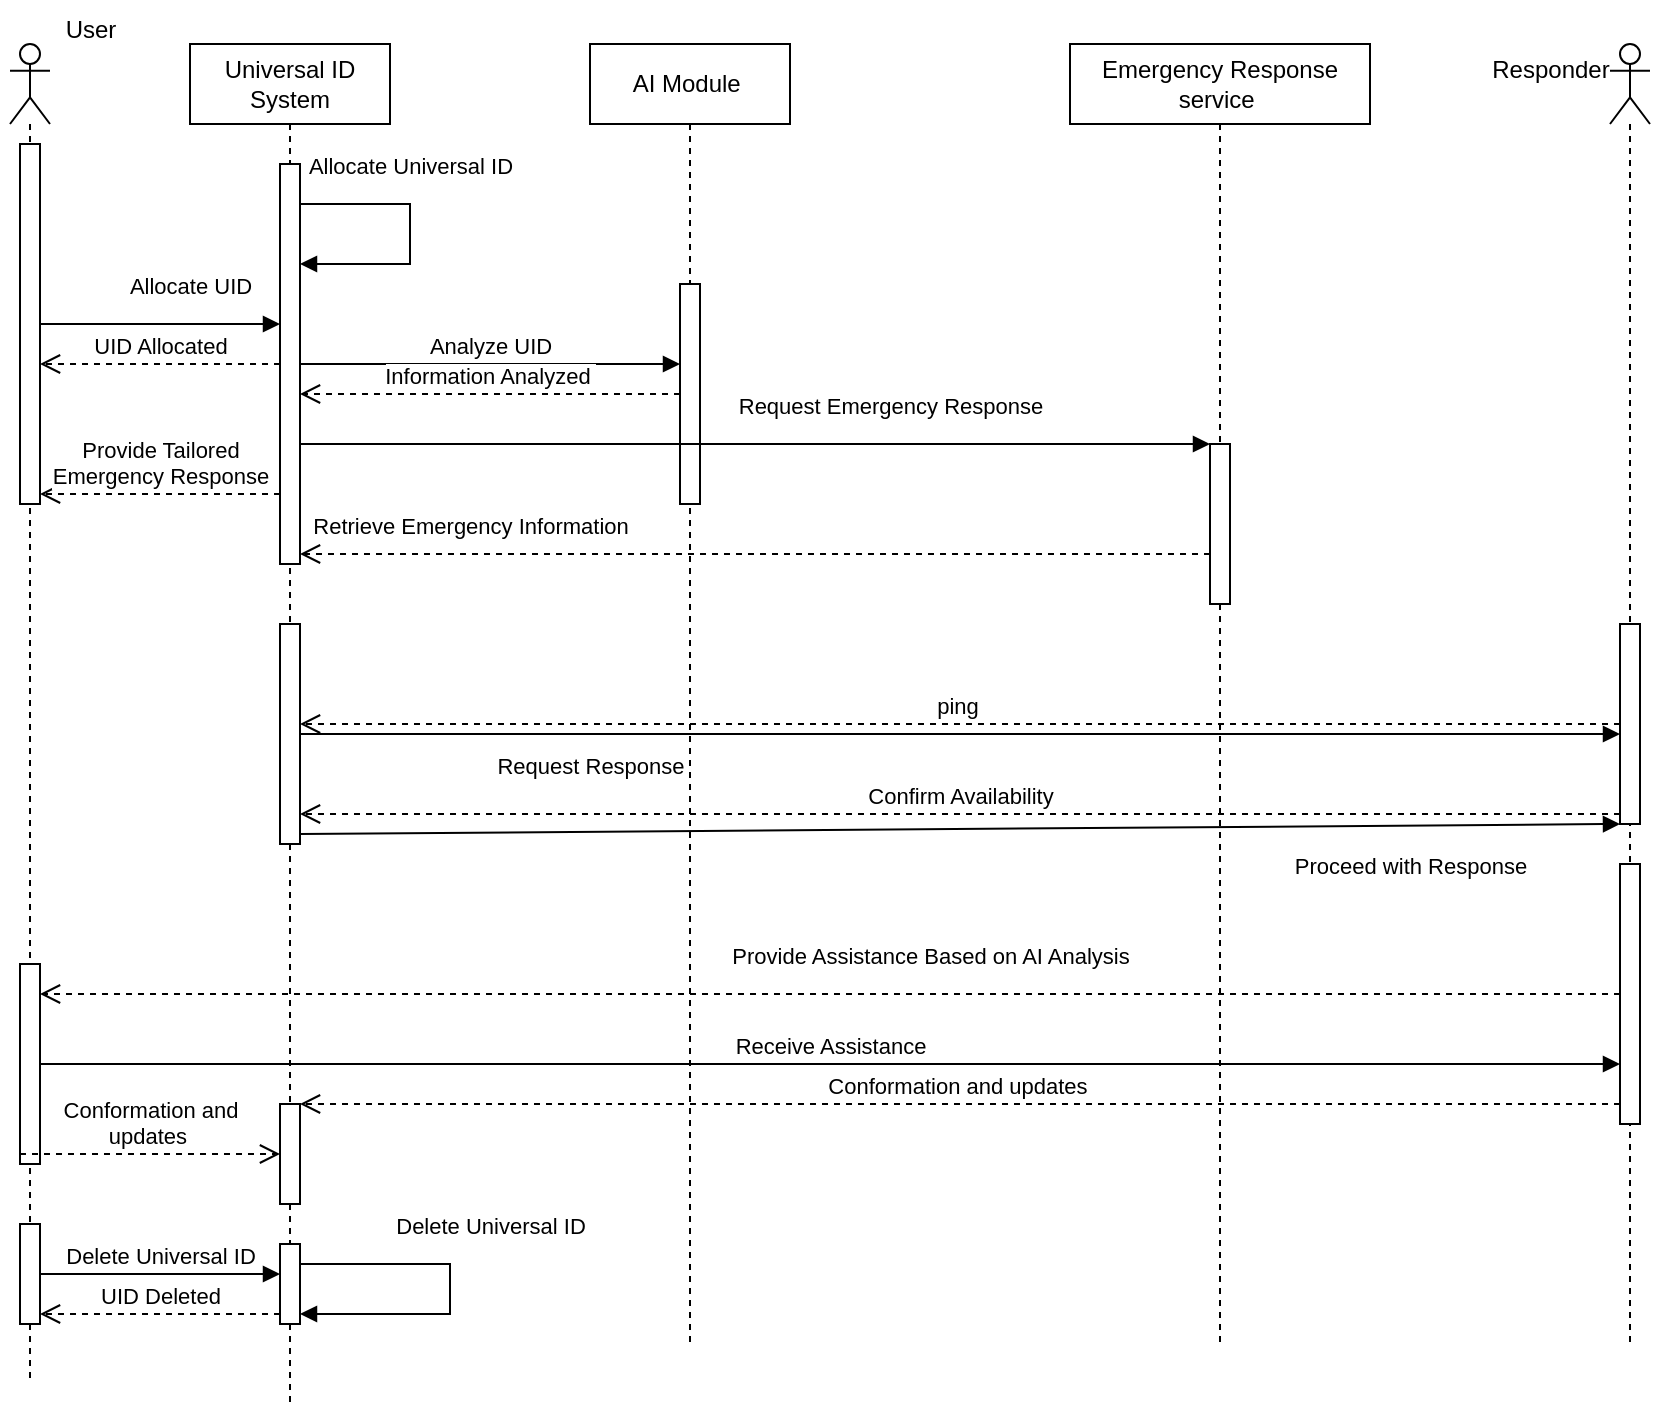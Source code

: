 <mxfile version="24.2.0" type="github">
  <diagram name="Page-1" id="MyoNyQ0nnHwNe6dcFmiM">
    <mxGraphModel dx="1041" dy="678" grid="1" gridSize="10" guides="1" tooltips="1" connect="1" arrows="1" fold="1" page="1" pageScale="1" pageWidth="850" pageHeight="1100" math="0" shadow="0">
      <root>
        <mxCell id="0" />
        <mxCell id="1" parent="0" />
        <mxCell id="eU1RFUQ6_G9lxaWs668X-1" value="" style="shape=umlLifeline;perimeter=lifelinePerimeter;whiteSpace=wrap;html=1;container=1;dropTarget=0;collapsible=0;recursiveResize=0;outlineConnect=0;portConstraint=eastwest;newEdgeStyle={&quot;curved&quot;:0,&quot;rounded&quot;:0};participant=umlActor;" vertex="1" parent="1">
          <mxGeometry x="20" y="50" width="20" height="670" as="geometry" />
        </mxCell>
        <mxCell id="eU1RFUQ6_G9lxaWs668X-5" value="" style="html=1;points=[[0,0,0,0,5],[0,1,0,0,-5],[1,0,0,0,5],[1,1,0,0,-5]];perimeter=orthogonalPerimeter;outlineConnect=0;targetShapes=umlLifeline;portConstraint=eastwest;newEdgeStyle={&quot;curved&quot;:0,&quot;rounded&quot;:0};" vertex="1" parent="eU1RFUQ6_G9lxaWs668X-1">
          <mxGeometry x="5" y="50" width="10" height="180" as="geometry" />
        </mxCell>
        <mxCell id="eU1RFUQ6_G9lxaWs668X-32" value="" style="html=1;points=[[0,0,0,0,5],[0,1,0,0,-5],[1,0,0,0,5],[1,1,0,0,-5]];perimeter=orthogonalPerimeter;outlineConnect=0;targetShapes=umlLifeline;portConstraint=eastwest;newEdgeStyle={&quot;curved&quot;:0,&quot;rounded&quot;:0};" vertex="1" parent="eU1RFUQ6_G9lxaWs668X-1">
          <mxGeometry x="5" y="460" width="10" height="100" as="geometry" />
        </mxCell>
        <mxCell id="eU1RFUQ6_G9lxaWs668X-39" value="" style="html=1;points=[[0,0,0,0,5],[0,1,0,0,-5],[1,0,0,0,5],[1,1,0,0,-5]];perimeter=orthogonalPerimeter;outlineConnect=0;targetShapes=umlLifeline;portConstraint=eastwest;newEdgeStyle={&quot;curved&quot;:0,&quot;rounded&quot;:0};" vertex="1" parent="eU1RFUQ6_G9lxaWs668X-1">
          <mxGeometry x="5" y="590" width="10" height="50" as="geometry" />
        </mxCell>
        <mxCell id="eU1RFUQ6_G9lxaWs668X-2" value="" style="shape=umlLifeline;perimeter=lifelinePerimeter;whiteSpace=wrap;html=1;container=1;dropTarget=0;collapsible=0;recursiveResize=0;outlineConnect=0;portConstraint=eastwest;newEdgeStyle={&quot;curved&quot;:0,&quot;rounded&quot;:0};participant=umlActor;" vertex="1" parent="1">
          <mxGeometry x="820" y="50" width="20" height="650" as="geometry" />
        </mxCell>
        <mxCell id="eU1RFUQ6_G9lxaWs668X-24" value="" style="html=1;points=[[0,0,0,0,5],[0,1,0,0,-5],[1,0,0,0,5],[1,1,0,0,-5]];perimeter=orthogonalPerimeter;outlineConnect=0;targetShapes=umlLifeline;portConstraint=eastwest;newEdgeStyle={&quot;curved&quot;:0,&quot;rounded&quot;:0};" vertex="1" parent="eU1RFUQ6_G9lxaWs668X-2">
          <mxGeometry x="5" y="290" width="10" height="100" as="geometry" />
        </mxCell>
        <mxCell id="eU1RFUQ6_G9lxaWs668X-34" value="" style="html=1;points=[[0,0,0,0,5],[0,1,0,0,-5],[1,0,0,0,5],[1,1,0,0,-5]];perimeter=orthogonalPerimeter;outlineConnect=0;targetShapes=umlLifeline;portConstraint=eastwest;newEdgeStyle={&quot;curved&quot;:0,&quot;rounded&quot;:0};" vertex="1" parent="eU1RFUQ6_G9lxaWs668X-2">
          <mxGeometry x="5" y="410" width="10" height="130" as="geometry" />
        </mxCell>
        <mxCell id="eU1RFUQ6_G9lxaWs668X-3" value="Universal ID System" style="shape=umlLifeline;perimeter=lifelinePerimeter;whiteSpace=wrap;html=1;container=1;dropTarget=0;collapsible=0;recursiveResize=0;outlineConnect=0;portConstraint=eastwest;newEdgeStyle={&quot;curved&quot;:0,&quot;rounded&quot;:0};" vertex="1" parent="1">
          <mxGeometry x="110" y="50" width="100" height="680" as="geometry" />
        </mxCell>
        <mxCell id="eU1RFUQ6_G9lxaWs668X-6" value="" style="html=1;points=[[0,0,0,0,5],[0,1,0,0,-5],[1,0,0,0,5],[1,1,0,0,-5]];perimeter=orthogonalPerimeter;outlineConnect=0;targetShapes=umlLifeline;portConstraint=eastwest;newEdgeStyle={&quot;curved&quot;:0,&quot;rounded&quot;:0};" vertex="1" parent="eU1RFUQ6_G9lxaWs668X-3">
          <mxGeometry x="45" y="60" width="10" height="200" as="geometry" />
        </mxCell>
        <mxCell id="eU1RFUQ6_G9lxaWs668X-10" value="Allocate Universal ID" style="html=1;verticalAlign=bottom;endArrow=block;curved=0;rounded=0;" edge="1" parent="eU1RFUQ6_G9lxaWs668X-3" source="eU1RFUQ6_G9lxaWs668X-6" target="eU1RFUQ6_G9lxaWs668X-6">
          <mxGeometry x="-0.214" y="-10" width="80" relative="1" as="geometry">
            <mxPoint x="80" y="100" as="sourcePoint" />
            <mxPoint x="110" y="150" as="targetPoint" />
            <Array as="points">
              <mxPoint x="110" y="80" />
              <mxPoint x="110" y="110" />
            </Array>
            <mxPoint x="10" y="-10" as="offset" />
          </mxGeometry>
        </mxCell>
        <mxCell id="eU1RFUQ6_G9lxaWs668X-15" value="" style="html=1;points=[[0,0,0,0,5],[0,1,0,0,-5],[1,0,0,0,5],[1,1,0,0,-5]];perimeter=orthogonalPerimeter;outlineConnect=0;targetShapes=umlLifeline;portConstraint=eastwest;newEdgeStyle={&quot;curved&quot;:0,&quot;rounded&quot;:0};" vertex="1" parent="eU1RFUQ6_G9lxaWs668X-3">
          <mxGeometry x="45" y="290" width="10" height="110" as="geometry" />
        </mxCell>
        <mxCell id="eU1RFUQ6_G9lxaWs668X-37" value="" style="html=1;points=[[0,0,0,0,5],[0,1,0,0,-5],[1,0,0,0,5],[1,1,0,0,-5]];perimeter=orthogonalPerimeter;outlineConnect=0;targetShapes=umlLifeline;portConstraint=eastwest;newEdgeStyle={&quot;curved&quot;:0,&quot;rounded&quot;:0};" vertex="1" parent="eU1RFUQ6_G9lxaWs668X-3">
          <mxGeometry x="45" y="530" width="10" height="50" as="geometry" />
        </mxCell>
        <mxCell id="eU1RFUQ6_G9lxaWs668X-41" value="" style="html=1;points=[[0,0,0,0,5],[0,1,0,0,-5],[1,0,0,0,5],[1,1,0,0,-5]];perimeter=orthogonalPerimeter;outlineConnect=0;targetShapes=umlLifeline;portConstraint=eastwest;newEdgeStyle={&quot;curved&quot;:0,&quot;rounded&quot;:0};" vertex="1" parent="eU1RFUQ6_G9lxaWs668X-3">
          <mxGeometry x="45" y="600" width="10" height="40" as="geometry" />
        </mxCell>
        <mxCell id="eU1RFUQ6_G9lxaWs668X-43" value="Delete Universal ID" style="html=1;verticalAlign=bottom;endArrow=block;curved=0;rounded=0;entryX=1;entryY=1;entryDx=0;entryDy=-5;entryPerimeter=0;" edge="1" parent="eU1RFUQ6_G9lxaWs668X-3" source="eU1RFUQ6_G9lxaWs668X-41" target="eU1RFUQ6_G9lxaWs668X-41">
          <mxGeometry x="-0.143" y="22" width="80" relative="1" as="geometry">
            <mxPoint x="70" y="610" as="sourcePoint" />
            <mxPoint x="70" y="640" as="targetPoint" />
            <Array as="points">
              <mxPoint x="130" y="610" />
              <mxPoint x="130" y="635" />
            </Array>
            <mxPoint x="-2" y="-10" as="offset" />
          </mxGeometry>
        </mxCell>
        <mxCell id="eU1RFUQ6_G9lxaWs668X-4" value="Allocate UID" style="html=1;verticalAlign=bottom;endArrow=block;curved=0;rounded=0;" edge="1" parent="1" source="eU1RFUQ6_G9lxaWs668X-5" target="eU1RFUQ6_G9lxaWs668X-6">
          <mxGeometry x="0.25" y="10" width="80" relative="1" as="geometry">
            <mxPoint x="80" y="140" as="sourcePoint" />
            <mxPoint x="130" y="150" as="targetPoint" />
            <mxPoint as="offset" />
          </mxGeometry>
        </mxCell>
        <mxCell id="eU1RFUQ6_G9lxaWs668X-7" value="UID Allocated" style="html=1;verticalAlign=bottom;endArrow=open;dashed=1;endSize=8;curved=0;rounded=0;" edge="1" parent="1" source="eU1RFUQ6_G9lxaWs668X-6" target="eU1RFUQ6_G9lxaWs668X-5">
          <mxGeometry relative="1" as="geometry">
            <mxPoint x="140" y="210" as="sourcePoint" />
            <mxPoint x="60" y="210" as="targetPoint" />
          </mxGeometry>
        </mxCell>
        <mxCell id="eU1RFUQ6_G9lxaWs668X-11" value="AI Module&amp;nbsp;" style="shape=umlLifeline;perimeter=lifelinePerimeter;whiteSpace=wrap;html=1;container=1;dropTarget=0;collapsible=0;recursiveResize=0;outlineConnect=0;portConstraint=eastwest;newEdgeStyle={&quot;curved&quot;:0,&quot;rounded&quot;:0};" vertex="1" parent="1">
          <mxGeometry x="310" y="50" width="100" height="650" as="geometry" />
        </mxCell>
        <mxCell id="eU1RFUQ6_G9lxaWs668X-16" value="" style="html=1;points=[[0,0,0,0,5],[0,1,0,0,-5],[1,0,0,0,5],[1,1,0,0,-5]];perimeter=orthogonalPerimeter;outlineConnect=0;targetShapes=umlLifeline;portConstraint=eastwest;newEdgeStyle={&quot;curved&quot;:0,&quot;rounded&quot;:0};" vertex="1" parent="eU1RFUQ6_G9lxaWs668X-11">
          <mxGeometry x="45" y="120" width="10" height="110" as="geometry" />
        </mxCell>
        <mxCell id="eU1RFUQ6_G9lxaWs668X-12" value="Emergency Response service&amp;nbsp;" style="shape=umlLifeline;perimeter=lifelinePerimeter;whiteSpace=wrap;html=1;container=1;dropTarget=0;collapsible=0;recursiveResize=0;outlineConnect=0;portConstraint=eastwest;newEdgeStyle={&quot;curved&quot;:0,&quot;rounded&quot;:0};" vertex="1" parent="1">
          <mxGeometry x="550" y="50" width="150" height="650" as="geometry" />
        </mxCell>
        <mxCell id="eU1RFUQ6_G9lxaWs668X-19" value="" style="html=1;points=[[0,0,0,0,5],[0,1,0,0,-5],[1,0,0,0,5],[1,1,0,0,-5]];perimeter=orthogonalPerimeter;outlineConnect=0;targetShapes=umlLifeline;portConstraint=eastwest;newEdgeStyle={&quot;curved&quot;:0,&quot;rounded&quot;:0};" vertex="1" parent="eU1RFUQ6_G9lxaWs668X-12">
          <mxGeometry x="70" y="200" width="10" height="80" as="geometry" />
        </mxCell>
        <mxCell id="eU1RFUQ6_G9lxaWs668X-13" value="Responder" style="text;html=1;align=center;verticalAlign=middle;resizable=0;points=[];autosize=1;strokeColor=none;fillColor=none;" vertex="1" parent="1">
          <mxGeometry x="750" y="48" width="80" height="30" as="geometry" />
        </mxCell>
        <mxCell id="eU1RFUQ6_G9lxaWs668X-14" value="User" style="text;html=1;align=center;verticalAlign=middle;resizable=0;points=[];autosize=1;strokeColor=none;fillColor=none;" vertex="1" parent="1">
          <mxGeometry x="35" y="28" width="50" height="30" as="geometry" />
        </mxCell>
        <mxCell id="eU1RFUQ6_G9lxaWs668X-17" value="Analyze UID" style="html=1;verticalAlign=bottom;endArrow=block;curved=0;rounded=0;" edge="1" parent="1" source="eU1RFUQ6_G9lxaWs668X-6" target="eU1RFUQ6_G9lxaWs668X-16">
          <mxGeometry width="80" relative="1" as="geometry">
            <mxPoint x="200" y="200" as="sourcePoint" />
            <mxPoint x="280" y="200" as="targetPoint" />
          </mxGeometry>
        </mxCell>
        <mxCell id="eU1RFUQ6_G9lxaWs668X-18" value="Information Analyzed&amp;nbsp;" style="html=1;verticalAlign=bottom;endArrow=open;dashed=1;endSize=8;curved=0;rounded=0;" edge="1" parent="1" source="eU1RFUQ6_G9lxaWs668X-16" target="eU1RFUQ6_G9lxaWs668X-6">
          <mxGeometry relative="1" as="geometry">
            <mxPoint x="290" y="230" as="sourcePoint" />
            <mxPoint x="210" y="230" as="targetPoint" />
          </mxGeometry>
        </mxCell>
        <mxCell id="eU1RFUQ6_G9lxaWs668X-20" value="Request Emergency Response" style="html=1;verticalAlign=bottom;endArrow=block;curved=0;rounded=0;" edge="1" parent="1" source="eU1RFUQ6_G9lxaWs668X-6" target="eU1RFUQ6_G9lxaWs668X-19">
          <mxGeometry x="0.297" y="10" width="80" relative="1" as="geometry">
            <mxPoint x="210" y="240" as="sourcePoint" />
            <mxPoint x="290" y="240" as="targetPoint" />
            <mxPoint as="offset" />
          </mxGeometry>
        </mxCell>
        <mxCell id="eU1RFUQ6_G9lxaWs668X-21" value="Retrieve Emergency Information" style="html=1;verticalAlign=bottom;endArrow=open;dashed=1;endSize=8;curved=0;rounded=0;entryX=1;entryY=1;entryDx=0;entryDy=-5;entryPerimeter=0;" edge="1" parent="1" source="eU1RFUQ6_G9lxaWs668X-19" target="eU1RFUQ6_G9lxaWs668X-6">
          <mxGeometry x="0.626" y="-5" relative="1" as="geometry">
            <mxPoint x="390" y="320" as="sourcePoint" />
            <mxPoint x="310" y="320" as="targetPoint" />
            <mxPoint as="offset" />
          </mxGeometry>
        </mxCell>
        <mxCell id="eU1RFUQ6_G9lxaWs668X-22" value="Provide Tailored &lt;br&gt;Emergency Response" style="html=1;verticalAlign=bottom;endArrow=open;dashed=1;endSize=8;curved=0;rounded=0;entryX=1;entryY=1;entryDx=0;entryDy=-5;entryPerimeter=0;" edge="1" parent="1" source="eU1RFUQ6_G9lxaWs668X-6" target="eU1RFUQ6_G9lxaWs668X-5">
          <mxGeometry relative="1" as="geometry">
            <mxPoint x="140" y="270" as="sourcePoint" />
            <mxPoint x="60" y="270" as="targetPoint" />
            <mxPoint as="offset" />
          </mxGeometry>
        </mxCell>
        <mxCell id="eU1RFUQ6_G9lxaWs668X-23" value="Request Response" style="html=1;verticalAlign=bottom;endArrow=block;curved=0;rounded=0;" edge="1" parent="1" source="eU1RFUQ6_G9lxaWs668X-15" target="eU1RFUQ6_G9lxaWs668X-24">
          <mxGeometry x="-0.561" y="-25" width="80" relative="1" as="geometry">
            <mxPoint x="190" y="360" as="sourcePoint" />
            <mxPoint x="780" y="350" as="targetPoint" />
            <mxPoint as="offset" />
          </mxGeometry>
        </mxCell>
        <mxCell id="eU1RFUQ6_G9lxaWs668X-25" value="ping&amp;nbsp;" style="html=1;verticalAlign=bottom;endArrow=open;dashed=1;endSize=8;curved=0;rounded=0;" edge="1" parent="1" source="eU1RFUQ6_G9lxaWs668X-24" target="eU1RFUQ6_G9lxaWs668X-15">
          <mxGeometry relative="1" as="geometry">
            <mxPoint x="260" y="350" as="sourcePoint" />
            <mxPoint x="180" y="350" as="targetPoint" />
          </mxGeometry>
        </mxCell>
        <mxCell id="eU1RFUQ6_G9lxaWs668X-30" value="Confirm Availability" style="html=1;verticalAlign=bottom;endArrow=open;dashed=1;endSize=8;curved=0;rounded=0;exitX=0;exitY=1;exitDx=0;exitDy=-5;exitPerimeter=0;" edge="1" parent="1" source="eU1RFUQ6_G9lxaWs668X-24" target="eU1RFUQ6_G9lxaWs668X-15">
          <mxGeometry relative="1" as="geometry">
            <mxPoint x="460" y="350" as="sourcePoint" />
            <mxPoint x="380" y="350" as="targetPoint" />
          </mxGeometry>
        </mxCell>
        <mxCell id="eU1RFUQ6_G9lxaWs668X-31" value="Proceed with Response" style="html=1;verticalAlign=bottom;endArrow=block;curved=0;rounded=0;exitX=1;exitY=1;exitDx=0;exitDy=-5;exitPerimeter=0;" edge="1" parent="1" source="eU1RFUQ6_G9lxaWs668X-15" target="eU1RFUQ6_G9lxaWs668X-24">
          <mxGeometry x="0.681" y="-29" width="80" relative="1" as="geometry">
            <mxPoint x="200" y="480" as="sourcePoint" />
            <mxPoint x="280" y="480" as="targetPoint" />
            <mxPoint as="offset" />
          </mxGeometry>
        </mxCell>
        <mxCell id="eU1RFUQ6_G9lxaWs668X-33" value="Provide Assistance Based on AI Analysis" style="html=1;verticalAlign=bottom;endArrow=open;dashed=1;endSize=8;curved=0;rounded=0;" edge="1" parent="1" source="eU1RFUQ6_G9lxaWs668X-34" target="eU1RFUQ6_G9lxaWs668X-32">
          <mxGeometry x="-0.127" y="-10" relative="1" as="geometry">
            <mxPoint x="780" y="500" as="sourcePoint" />
            <mxPoint x="40" y="500" as="targetPoint" />
            <mxPoint as="offset" />
          </mxGeometry>
        </mxCell>
        <mxCell id="eU1RFUQ6_G9lxaWs668X-35" value="Receive Assistance" style="html=1;verticalAlign=bottom;endArrow=block;curved=0;rounded=0;" edge="1" parent="1" source="eU1RFUQ6_G9lxaWs668X-32" target="eU1RFUQ6_G9lxaWs668X-34">
          <mxGeometry width="80" relative="1" as="geometry">
            <mxPoint x="50" y="550" as="sourcePoint" />
            <mxPoint x="130" y="550" as="targetPoint" />
          </mxGeometry>
        </mxCell>
        <mxCell id="eU1RFUQ6_G9lxaWs668X-36" value="Conformation and &lt;br&gt;updates&amp;nbsp;" style="html=1;verticalAlign=bottom;endArrow=open;dashed=1;endSize=8;curved=0;rounded=0;exitX=0;exitY=1;exitDx=0;exitDy=-5;exitPerimeter=0;" edge="1" parent="1" source="eU1RFUQ6_G9lxaWs668X-32" target="eU1RFUQ6_G9lxaWs668X-37">
          <mxGeometry relative="1" as="geometry">
            <mxPoint x="140" y="600" as="sourcePoint" />
            <mxPoint x="100" y="600" as="targetPoint" />
          </mxGeometry>
        </mxCell>
        <mxCell id="eU1RFUQ6_G9lxaWs668X-38" value="Conformation and updates&amp;nbsp;" style="html=1;verticalAlign=bottom;endArrow=open;dashed=1;endSize=8;curved=0;rounded=0;" edge="1" parent="1" source="eU1RFUQ6_G9lxaWs668X-34" target="eU1RFUQ6_G9lxaWs668X-37">
          <mxGeometry relative="1" as="geometry">
            <mxPoint x="710" y="600" as="sourcePoint" />
            <mxPoint x="630" y="600" as="targetPoint" />
          </mxGeometry>
        </mxCell>
        <mxCell id="eU1RFUQ6_G9lxaWs668X-40" value="Delete Universal ID" style="html=1;verticalAlign=bottom;endArrow=block;curved=0;rounded=0;" edge="1" parent="1" source="eU1RFUQ6_G9lxaWs668X-39" target="eU1RFUQ6_G9lxaWs668X-41">
          <mxGeometry width="80" relative="1" as="geometry">
            <mxPoint x="40" y="660" as="sourcePoint" />
            <mxPoint x="120" y="660" as="targetPoint" />
          </mxGeometry>
        </mxCell>
        <mxCell id="eU1RFUQ6_G9lxaWs668X-42" value="UID Deleted" style="html=1;verticalAlign=bottom;endArrow=open;dashed=1;endSize=8;curved=0;rounded=0;exitX=0;exitY=1;exitDx=0;exitDy=-5;exitPerimeter=0;entryX=1;entryY=1;entryDx=0;entryDy=-5;entryPerimeter=0;" edge="1" parent="1" source="eU1RFUQ6_G9lxaWs668X-41" target="eU1RFUQ6_G9lxaWs668X-39">
          <mxGeometry relative="1" as="geometry">
            <mxPoint x="130" y="680" as="sourcePoint" />
            <mxPoint x="50" y="680" as="targetPoint" />
          </mxGeometry>
        </mxCell>
      </root>
    </mxGraphModel>
  </diagram>
</mxfile>
